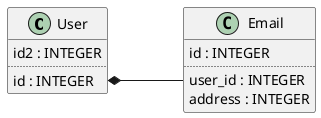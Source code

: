 {
  "sha1": "hr8elmbo6ewqvuuv77ijgivfgtfjato",
  "insertion": {
    "when": "2024-06-03T18:59:29.910Z",
    "url": "https://forum.plantuml.net/5261/please-allow-adding-edges-class-members-methods-complex-names?show=15161",
    "user": "plantuml@gmail.com"
  }
}
@startuml
left to right direction

class User {
  id2 : INTEGER
  ..
  id : INTEGER
}

class Email {
  id : INTEGER
  ..
  user_id : INTEGER
  address : INTEGER
}

User::id *-- Email::user_id
@enduml
